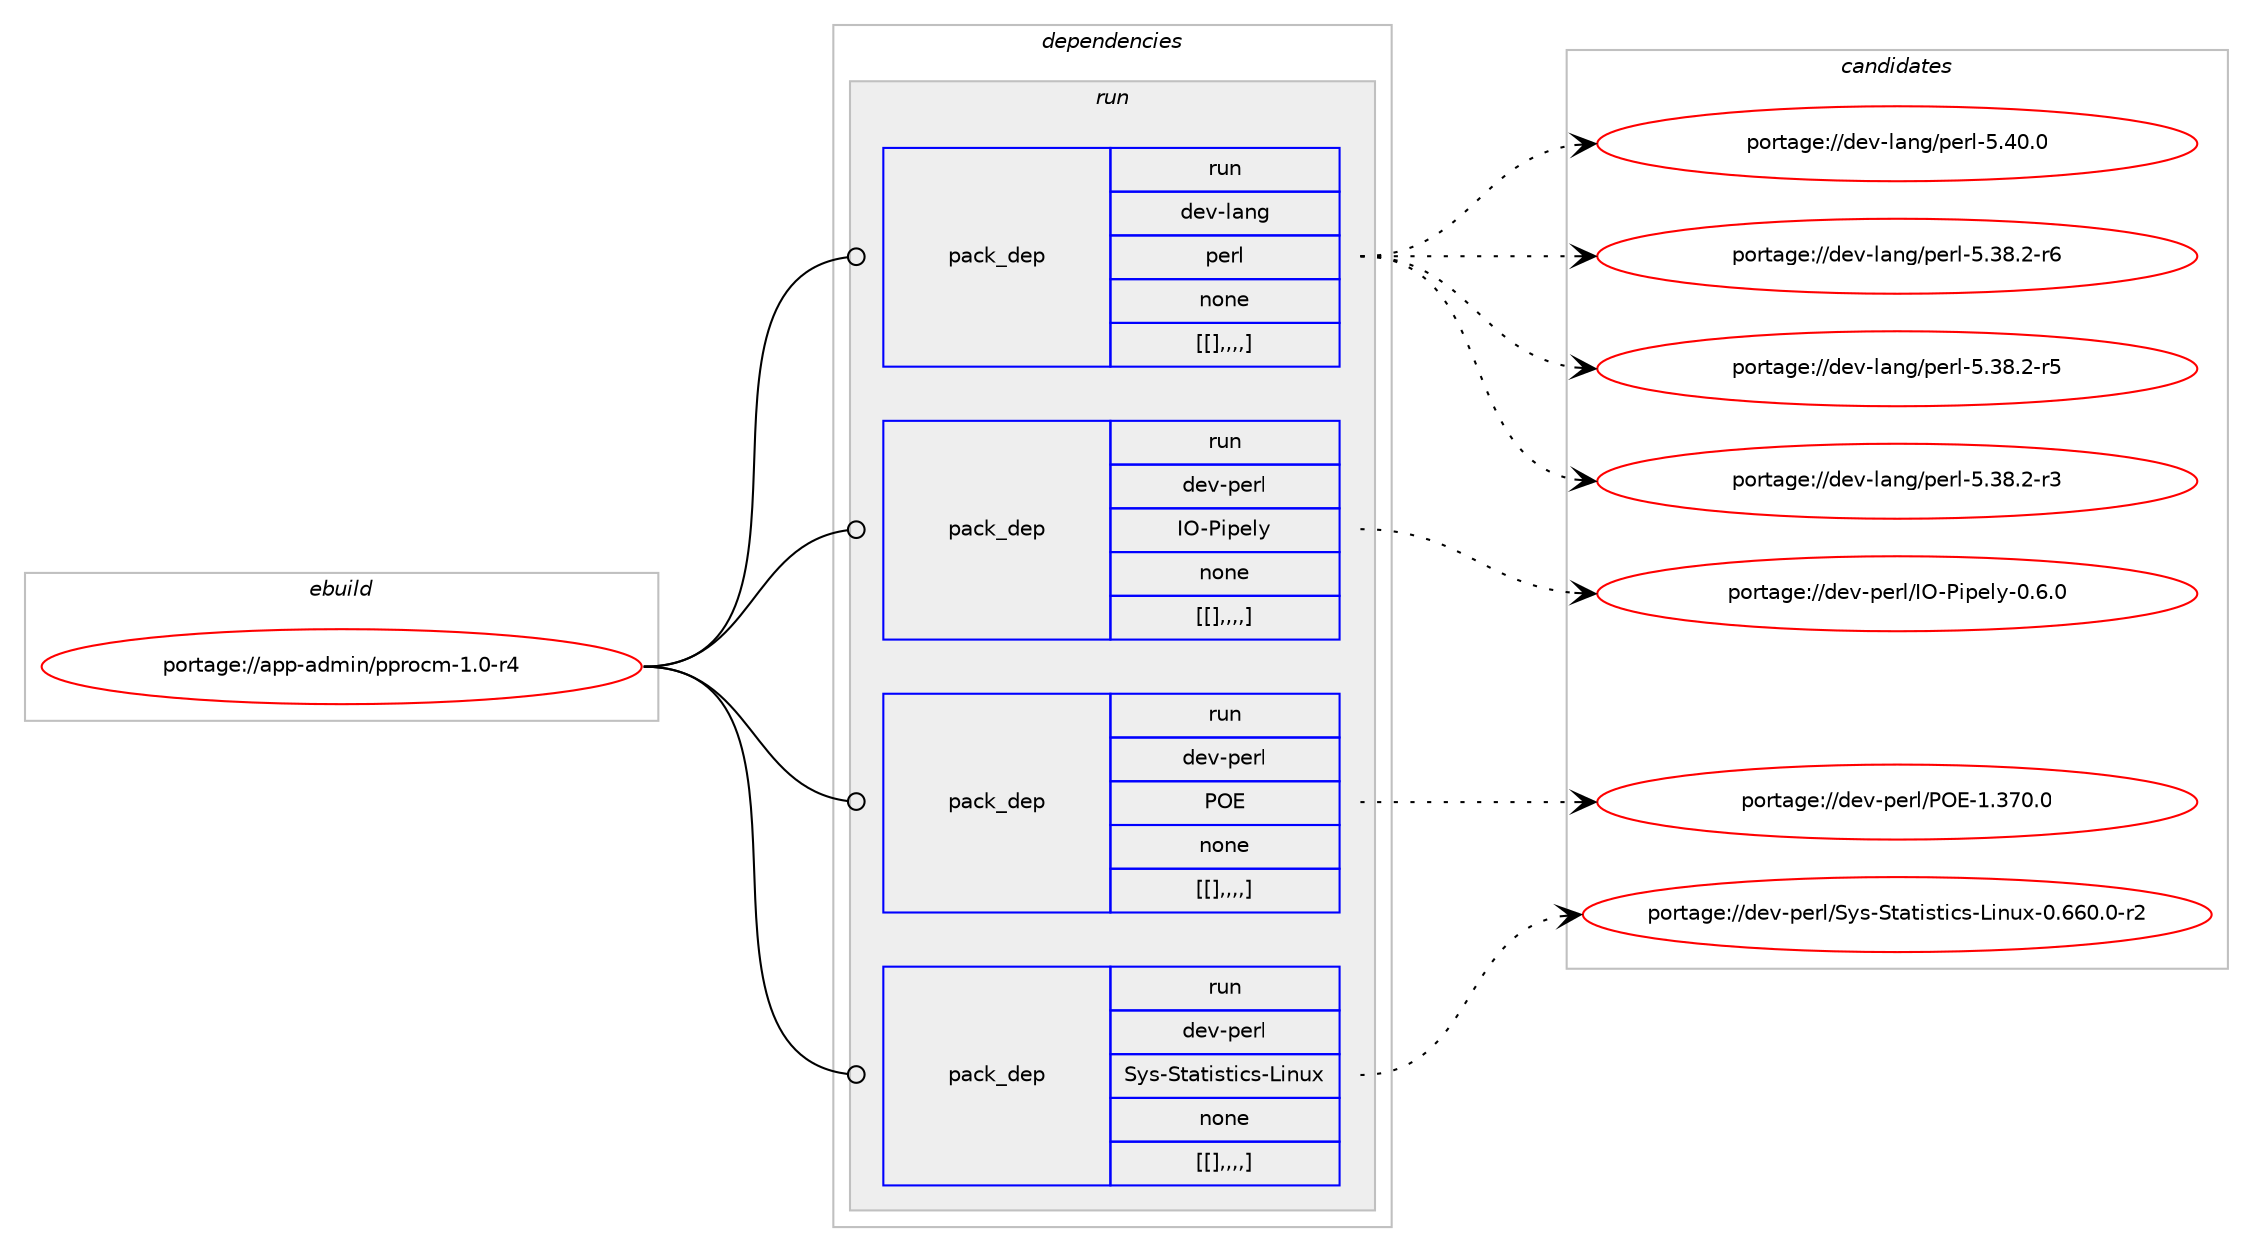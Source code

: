digraph prolog {

# *************
# Graph options
# *************

newrank=true;
concentrate=true;
compound=true;
graph [rankdir=LR,fontname=Helvetica,fontsize=10,ranksep=1.5];#, ranksep=2.5, nodesep=0.2];
edge  [arrowhead=vee];
node  [fontname=Helvetica,fontsize=10];

# **********
# The ebuild
# **********

subgraph cluster_leftcol {
color=gray;
label=<<i>ebuild</i>>;
id [label="portage://app-admin/pprocm-1.0-r4", color=red, width=4, href="../app-admin/pprocm-1.0-r4.svg"];
}

# ****************
# The dependencies
# ****************

subgraph cluster_midcol {
color=gray;
label=<<i>dependencies</i>>;
subgraph cluster_compile {
fillcolor="#eeeeee";
style=filled;
label=<<i>compile</i>>;
}
subgraph cluster_compileandrun {
fillcolor="#eeeeee";
style=filled;
label=<<i>compile and run</i>>;
}
subgraph cluster_run {
fillcolor="#eeeeee";
style=filled;
label=<<i>run</i>>;
subgraph pack2791 {
dependency3617 [label=<<TABLE BORDER="0" CELLBORDER="1" CELLSPACING="0" CELLPADDING="4" WIDTH="220"><TR><TD ROWSPAN="6" CELLPADDING="30">pack_dep</TD></TR><TR><TD WIDTH="110">run</TD></TR><TR><TD>dev-lang</TD></TR><TR><TD>perl</TD></TR><TR><TD>none</TD></TR><TR><TD>[[],,,,]</TD></TR></TABLE>>, shape=none, color=blue];
}
id:e -> dependency3617:w [weight=20,style="solid",arrowhead="odot"];
subgraph pack2792 {
dependency3618 [label=<<TABLE BORDER="0" CELLBORDER="1" CELLSPACING="0" CELLPADDING="4" WIDTH="220"><TR><TD ROWSPAN="6" CELLPADDING="30">pack_dep</TD></TR><TR><TD WIDTH="110">run</TD></TR><TR><TD>dev-perl</TD></TR><TR><TD>IO-Pipely</TD></TR><TR><TD>none</TD></TR><TR><TD>[[],,,,]</TD></TR></TABLE>>, shape=none, color=blue];
}
id:e -> dependency3618:w [weight=20,style="solid",arrowhead="odot"];
subgraph pack2793 {
dependency3619 [label=<<TABLE BORDER="0" CELLBORDER="1" CELLSPACING="0" CELLPADDING="4" WIDTH="220"><TR><TD ROWSPAN="6" CELLPADDING="30">pack_dep</TD></TR><TR><TD WIDTH="110">run</TD></TR><TR><TD>dev-perl</TD></TR><TR><TD>POE</TD></TR><TR><TD>none</TD></TR><TR><TD>[[],,,,]</TD></TR></TABLE>>, shape=none, color=blue];
}
id:e -> dependency3619:w [weight=20,style="solid",arrowhead="odot"];
subgraph pack2794 {
dependency3620 [label=<<TABLE BORDER="0" CELLBORDER="1" CELLSPACING="0" CELLPADDING="4" WIDTH="220"><TR><TD ROWSPAN="6" CELLPADDING="30">pack_dep</TD></TR><TR><TD WIDTH="110">run</TD></TR><TR><TD>dev-perl</TD></TR><TR><TD>Sys-Statistics-Linux</TD></TR><TR><TD>none</TD></TR><TR><TD>[[],,,,]</TD></TR></TABLE>>, shape=none, color=blue];
}
id:e -> dependency3620:w [weight=20,style="solid",arrowhead="odot"];
}
}

# **************
# The candidates
# **************

subgraph cluster_choices {
rank=same;
color=gray;
label=<<i>candidates</i>>;

subgraph choice2791 {
color=black;
nodesep=1;
choice10010111845108971101034711210111410845534652484648 [label="portage://dev-lang/perl-5.40.0", color=red, width=4,href="../dev-lang/perl-5.40.0.svg"];
choice100101118451089711010347112101114108455346515646504511454 [label="portage://dev-lang/perl-5.38.2-r6", color=red, width=4,href="../dev-lang/perl-5.38.2-r6.svg"];
choice100101118451089711010347112101114108455346515646504511453 [label="portage://dev-lang/perl-5.38.2-r5", color=red, width=4,href="../dev-lang/perl-5.38.2-r5.svg"];
choice100101118451089711010347112101114108455346515646504511451 [label="portage://dev-lang/perl-5.38.2-r3", color=red, width=4,href="../dev-lang/perl-5.38.2-r3.svg"];
dependency3617:e -> choice10010111845108971101034711210111410845534652484648:w [style=dotted,weight="100"];
dependency3617:e -> choice100101118451089711010347112101114108455346515646504511454:w [style=dotted,weight="100"];
dependency3617:e -> choice100101118451089711010347112101114108455346515646504511453:w [style=dotted,weight="100"];
dependency3617:e -> choice100101118451089711010347112101114108455346515646504511451:w [style=dotted,weight="100"];
}
subgraph choice2792 {
color=black;
nodesep=1;
choice100101118451121011141084773794580105112101108121454846544648 [label="portage://dev-perl/IO-Pipely-0.6.0", color=red, width=4,href="../dev-perl/IO-Pipely-0.6.0.svg"];
dependency3618:e -> choice100101118451121011141084773794580105112101108121454846544648:w [style=dotted,weight="100"];
}
subgraph choice2793 {
color=black;
nodesep=1;
choice10010111845112101114108478079694549465155484648 [label="portage://dev-perl/POE-1.370.0", color=red, width=4,href="../dev-perl/POE-1.370.0.svg"];
dependency3619:e -> choice10010111845112101114108478079694549465155484648:w [style=dotted,weight="100"];
}
subgraph choice2794 {
color=black;
nodesep=1;
choice10010111845112101114108478312111545831169711610511511610599115457610511011712045484654544846484511450 [label="portage://dev-perl/Sys-Statistics-Linux-0.660.0-r2", color=red, width=4,href="../dev-perl/Sys-Statistics-Linux-0.660.0-r2.svg"];
dependency3620:e -> choice10010111845112101114108478312111545831169711610511511610599115457610511011712045484654544846484511450:w [style=dotted,weight="100"];
}
}

}
